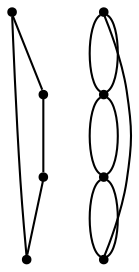 graph {
  node [shape=point,comment="{\"directed\":false,\"doi\":\"10.1007/978-3-030-04414-5_14\",\"figure\":\"9 (1)\"}"]

  v0 [pos="1515.624816961903,396.1864133694934"]
  v1 [pos="1448.9475282859064,462.86288487128223"]
  v2 [pos="1315.5929509339128,329.5078593725476"]
  v3 [pos="1248.915662257916,329.5078593725476"]
  v4 [pos="1182.2383735819192,329.5078593725476"]
  v5 [pos="1115.5610849059226,329.5078593725476"]
  v6 [pos="1515.6248169619032,329.5078593725476"]
  v7 [pos="1448.9475282859064,329.50785937254767"]

  v0 -- v1 [id="-1",pos="1515.624816961903,396.1864133694934 1510.9948488866921,411.8928779875081 1498.6012119237,407.6547618894911 1494.5213790442026,410.1718149671191 1490.441546164705,412.69300124124175 1494.6714477099695,421.9652234945146 1492.504354434825,425.3407096902705 1490.3415851720838,428.7203608763403 1481.773554594633,426.19914280839845 1479.4565198305568,429.2246108486925 1477.1394850664806,432.2417171145396 1481.0692492802111,440.80547769480336 1478.397899852722,443.7309064830163 1475.7266776020685,446.6480052906015 1466.4585385457638,443.9351022867636 1465.600094906842,448.7691458347669 1464.7457209266531,453.6031893827702 1472.3011695406826,465.99667445355635 1448.9475282859064,462.86288487128223"]
  v5 -- v4 [id="-3",pos="1115.5610849059226,329.5078593725476 1182.2383735819192,329.5078593725476 1182.2383735819192,329.5078593725476 1182.2383735819192,329.5078593725476"]
  v4 -- v3 [id="-4",pos="1182.2383735819192,329.5078593725476 1248.915662257916,329.5078593725476 1248.915662257916,329.5078593725476 1248.915662257916,329.5078593725476"]
  v3 -- v2 [id="-5",pos="1248.915662257916,329.5078593725476 1315.5929509339128,329.5078593725476 1315.5929509339128,329.5078593725476 1315.5929509339128,329.5078593725476"]
  v2 -- v3 [id="-7",pos="1315.5929509339128,329.5078593725476 1315.5928555512862,338.71546068831697 1308.1292286124126,346.17905974315175 1298.923533382287,346.17905974315175 1289.7178381521614,346.17905974315175 1282.2542112132878,338.71546068831697 1282.2542112132878,329.5099418677046 1282.2542112132878,338.71546068831697 1274.7905842744142,346.17905974315175 1265.5848890442887,346.17905974315175 1256.379193814163,346.17905974315175 1248.9155668752894,338.71546068831697 1248.915662257916,329.5078593725476"]
  v3 -- v4 [id="-8",pos="1248.915662257916,329.5078593725476 1248.9155668752894,347.92097950892935 1233.9881858207066,362.848177618599 1215.576922537291,362.848177618599 1197.1656592538754,362.848177618599 1182.2382781992926,347.92097950892935 1182.2383735819192,329.5078593725476"]
  v2 -- v5 [id="-9",pos="1315.5929509339128,329.5078593725476 1315.5928555512862,384.743054791379 1270.819106058674,429.52464912038783 1215.576922537291,429.52464912038783 1160.3389358514762,429.52464912038783 1115.5609895232958,384.743054791379 1115.5610849059226,329.5078593725476"]
  v4 -- v5 [id="-10",pos="1182.2383735819192,329.5078593725476 1182.2382781992926,347.9208523336526 1167.3108971447098,362.848177618599 1148.8996338612942,362.848177618599 1130.4883705778786,362.848177618599 1115.5609895232958,347.9208523336526 1115.5610849059226,329.5078593725476"]
  v6 -- v0 [id="-11",pos="1515.6248169619032,329.5078593725476 1515.624816961903,396.1864133694934 1515.624816961903,396.1864133694934 1515.624816961903,396.1864133694934"]
  v7 -- v1 [id="-12",pos="1448.9475282859064,329.50785937254767 1448.9475282859064,462.86288487128223 1448.9475282859064,462.86288487128223 1448.9475282859064,462.86288487128223"]
  v7 -- v6 [id="-13",pos="1448.9475282859064,329.50785937254767 1515.6248169619032,329.5078593725476 1515.6248169619032,329.5078593725476 1515.6248169619032,329.5078593725476"]
}